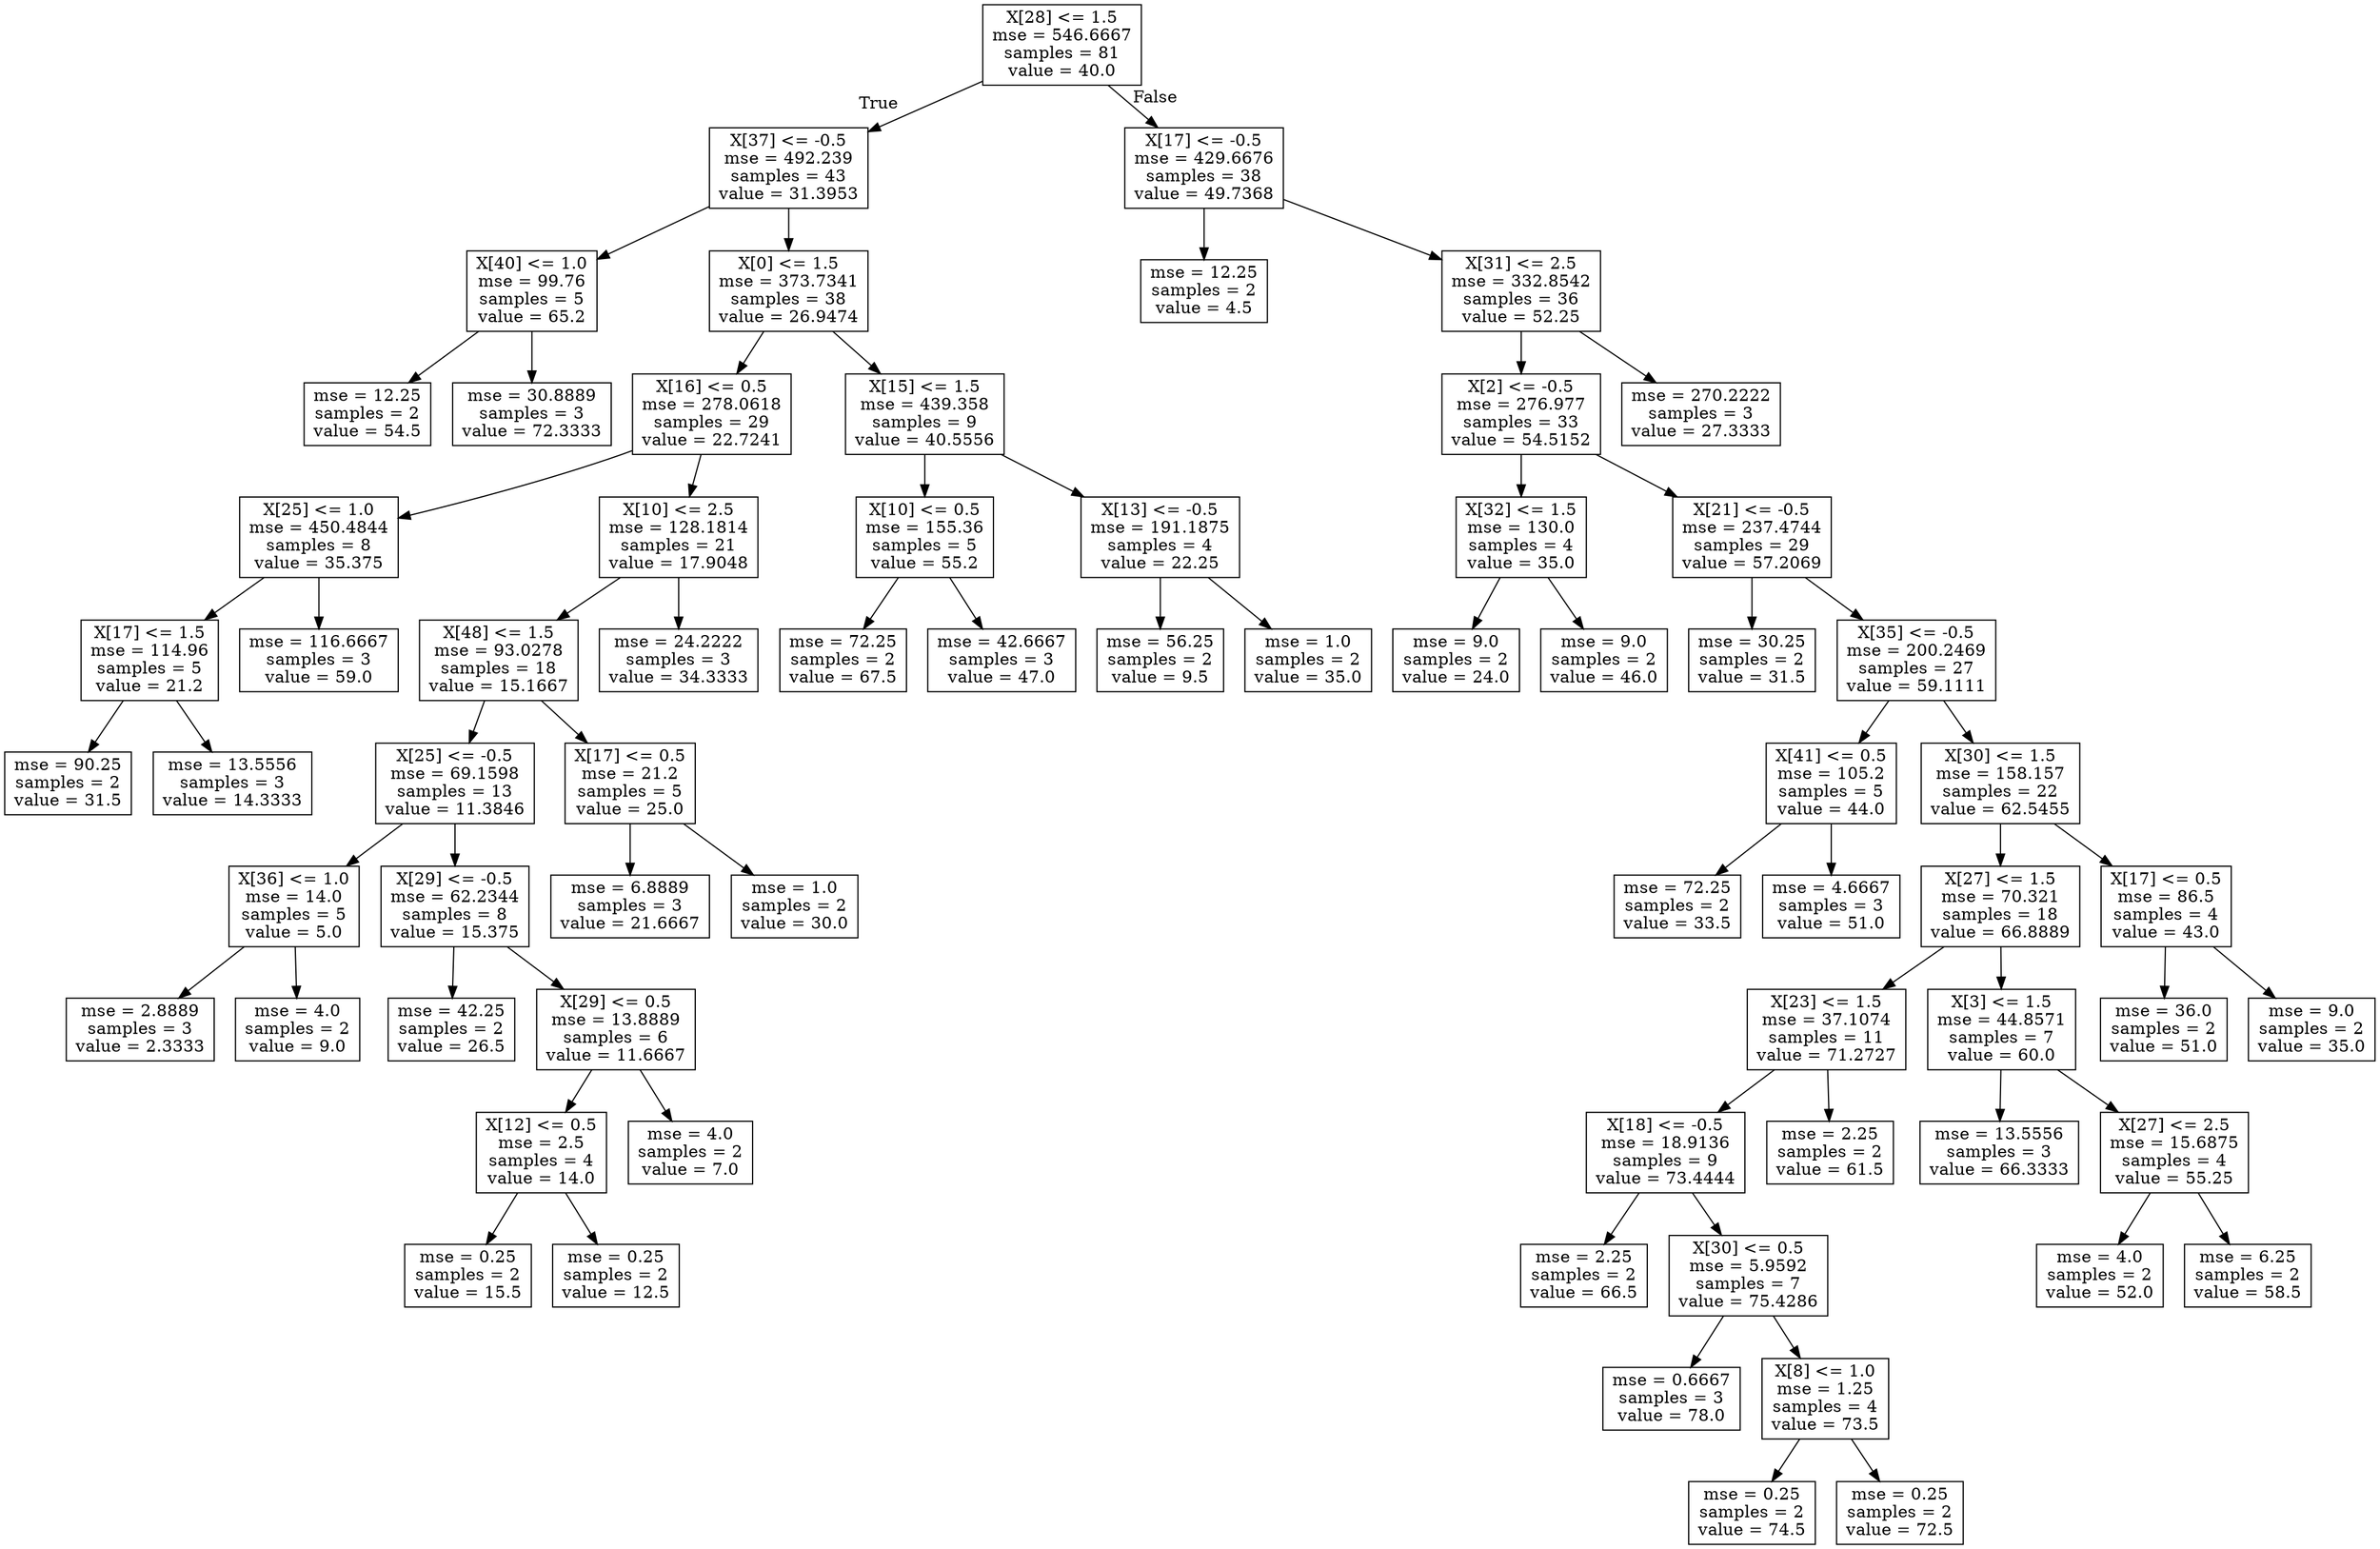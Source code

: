 digraph Tree {
node [shape=box] ;
0 [label="X[28] <= 1.5\nmse = 546.6667\nsamples = 81\nvalue = 40.0"] ;
1 [label="X[37] <= -0.5\nmse = 492.239\nsamples = 43\nvalue = 31.3953"] ;
0 -> 1 [labeldistance=2.5, labelangle=45, headlabel="True"] ;
2 [label="X[40] <= 1.0\nmse = 99.76\nsamples = 5\nvalue = 65.2"] ;
1 -> 2 ;
3 [label="mse = 12.25\nsamples = 2\nvalue = 54.5"] ;
2 -> 3 ;
4 [label="mse = 30.8889\nsamples = 3\nvalue = 72.3333"] ;
2 -> 4 ;
5 [label="X[0] <= 1.5\nmse = 373.7341\nsamples = 38\nvalue = 26.9474"] ;
1 -> 5 ;
6 [label="X[16] <= 0.5\nmse = 278.0618\nsamples = 29\nvalue = 22.7241"] ;
5 -> 6 ;
7 [label="X[25] <= 1.0\nmse = 450.4844\nsamples = 8\nvalue = 35.375"] ;
6 -> 7 ;
8 [label="X[17] <= 1.5\nmse = 114.96\nsamples = 5\nvalue = 21.2"] ;
7 -> 8 ;
9 [label="mse = 90.25\nsamples = 2\nvalue = 31.5"] ;
8 -> 9 ;
10 [label="mse = 13.5556\nsamples = 3\nvalue = 14.3333"] ;
8 -> 10 ;
11 [label="mse = 116.6667\nsamples = 3\nvalue = 59.0"] ;
7 -> 11 ;
12 [label="X[10] <= 2.5\nmse = 128.1814\nsamples = 21\nvalue = 17.9048"] ;
6 -> 12 ;
13 [label="X[48] <= 1.5\nmse = 93.0278\nsamples = 18\nvalue = 15.1667"] ;
12 -> 13 ;
14 [label="X[25] <= -0.5\nmse = 69.1598\nsamples = 13\nvalue = 11.3846"] ;
13 -> 14 ;
15 [label="X[36] <= 1.0\nmse = 14.0\nsamples = 5\nvalue = 5.0"] ;
14 -> 15 ;
16 [label="mse = 2.8889\nsamples = 3\nvalue = 2.3333"] ;
15 -> 16 ;
17 [label="mse = 4.0\nsamples = 2\nvalue = 9.0"] ;
15 -> 17 ;
18 [label="X[29] <= -0.5\nmse = 62.2344\nsamples = 8\nvalue = 15.375"] ;
14 -> 18 ;
19 [label="mse = 42.25\nsamples = 2\nvalue = 26.5"] ;
18 -> 19 ;
20 [label="X[29] <= 0.5\nmse = 13.8889\nsamples = 6\nvalue = 11.6667"] ;
18 -> 20 ;
21 [label="X[12] <= 0.5\nmse = 2.5\nsamples = 4\nvalue = 14.0"] ;
20 -> 21 ;
22 [label="mse = 0.25\nsamples = 2\nvalue = 15.5"] ;
21 -> 22 ;
23 [label="mse = 0.25\nsamples = 2\nvalue = 12.5"] ;
21 -> 23 ;
24 [label="mse = 4.0\nsamples = 2\nvalue = 7.0"] ;
20 -> 24 ;
25 [label="X[17] <= 0.5\nmse = 21.2\nsamples = 5\nvalue = 25.0"] ;
13 -> 25 ;
26 [label="mse = 6.8889\nsamples = 3\nvalue = 21.6667"] ;
25 -> 26 ;
27 [label="mse = 1.0\nsamples = 2\nvalue = 30.0"] ;
25 -> 27 ;
28 [label="mse = 24.2222\nsamples = 3\nvalue = 34.3333"] ;
12 -> 28 ;
29 [label="X[15] <= 1.5\nmse = 439.358\nsamples = 9\nvalue = 40.5556"] ;
5 -> 29 ;
30 [label="X[10] <= 0.5\nmse = 155.36\nsamples = 5\nvalue = 55.2"] ;
29 -> 30 ;
31 [label="mse = 72.25\nsamples = 2\nvalue = 67.5"] ;
30 -> 31 ;
32 [label="mse = 42.6667\nsamples = 3\nvalue = 47.0"] ;
30 -> 32 ;
33 [label="X[13] <= -0.5\nmse = 191.1875\nsamples = 4\nvalue = 22.25"] ;
29 -> 33 ;
34 [label="mse = 56.25\nsamples = 2\nvalue = 9.5"] ;
33 -> 34 ;
35 [label="mse = 1.0\nsamples = 2\nvalue = 35.0"] ;
33 -> 35 ;
36 [label="X[17] <= -0.5\nmse = 429.6676\nsamples = 38\nvalue = 49.7368"] ;
0 -> 36 [labeldistance=2.5, labelangle=-45, headlabel="False"] ;
37 [label="mse = 12.25\nsamples = 2\nvalue = 4.5"] ;
36 -> 37 ;
38 [label="X[31] <= 2.5\nmse = 332.8542\nsamples = 36\nvalue = 52.25"] ;
36 -> 38 ;
39 [label="X[2] <= -0.5\nmse = 276.977\nsamples = 33\nvalue = 54.5152"] ;
38 -> 39 ;
40 [label="X[32] <= 1.5\nmse = 130.0\nsamples = 4\nvalue = 35.0"] ;
39 -> 40 ;
41 [label="mse = 9.0\nsamples = 2\nvalue = 24.0"] ;
40 -> 41 ;
42 [label="mse = 9.0\nsamples = 2\nvalue = 46.0"] ;
40 -> 42 ;
43 [label="X[21] <= -0.5\nmse = 237.4744\nsamples = 29\nvalue = 57.2069"] ;
39 -> 43 ;
44 [label="mse = 30.25\nsamples = 2\nvalue = 31.5"] ;
43 -> 44 ;
45 [label="X[35] <= -0.5\nmse = 200.2469\nsamples = 27\nvalue = 59.1111"] ;
43 -> 45 ;
46 [label="X[41] <= 0.5\nmse = 105.2\nsamples = 5\nvalue = 44.0"] ;
45 -> 46 ;
47 [label="mse = 72.25\nsamples = 2\nvalue = 33.5"] ;
46 -> 47 ;
48 [label="mse = 4.6667\nsamples = 3\nvalue = 51.0"] ;
46 -> 48 ;
49 [label="X[30] <= 1.5\nmse = 158.157\nsamples = 22\nvalue = 62.5455"] ;
45 -> 49 ;
50 [label="X[27] <= 1.5\nmse = 70.321\nsamples = 18\nvalue = 66.8889"] ;
49 -> 50 ;
51 [label="X[23] <= 1.5\nmse = 37.1074\nsamples = 11\nvalue = 71.2727"] ;
50 -> 51 ;
52 [label="X[18] <= -0.5\nmse = 18.9136\nsamples = 9\nvalue = 73.4444"] ;
51 -> 52 ;
53 [label="mse = 2.25\nsamples = 2\nvalue = 66.5"] ;
52 -> 53 ;
54 [label="X[30] <= 0.5\nmse = 5.9592\nsamples = 7\nvalue = 75.4286"] ;
52 -> 54 ;
55 [label="mse = 0.6667\nsamples = 3\nvalue = 78.0"] ;
54 -> 55 ;
56 [label="X[8] <= 1.0\nmse = 1.25\nsamples = 4\nvalue = 73.5"] ;
54 -> 56 ;
57 [label="mse = 0.25\nsamples = 2\nvalue = 74.5"] ;
56 -> 57 ;
58 [label="mse = 0.25\nsamples = 2\nvalue = 72.5"] ;
56 -> 58 ;
59 [label="mse = 2.25\nsamples = 2\nvalue = 61.5"] ;
51 -> 59 ;
60 [label="X[3] <= 1.5\nmse = 44.8571\nsamples = 7\nvalue = 60.0"] ;
50 -> 60 ;
61 [label="mse = 13.5556\nsamples = 3\nvalue = 66.3333"] ;
60 -> 61 ;
62 [label="X[27] <= 2.5\nmse = 15.6875\nsamples = 4\nvalue = 55.25"] ;
60 -> 62 ;
63 [label="mse = 4.0\nsamples = 2\nvalue = 52.0"] ;
62 -> 63 ;
64 [label="mse = 6.25\nsamples = 2\nvalue = 58.5"] ;
62 -> 64 ;
65 [label="X[17] <= 0.5\nmse = 86.5\nsamples = 4\nvalue = 43.0"] ;
49 -> 65 ;
66 [label="mse = 36.0\nsamples = 2\nvalue = 51.0"] ;
65 -> 66 ;
67 [label="mse = 9.0\nsamples = 2\nvalue = 35.0"] ;
65 -> 67 ;
68 [label="mse = 270.2222\nsamples = 3\nvalue = 27.3333"] ;
38 -> 68 ;
}